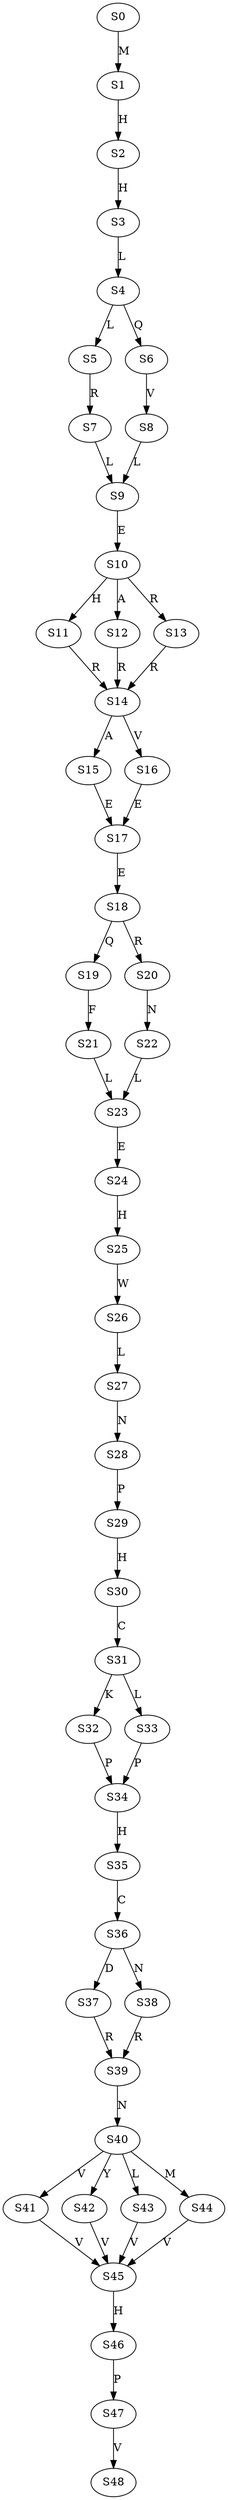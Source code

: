 strict digraph  {
	S0 -> S1 [ label = M ];
	S1 -> S2 [ label = H ];
	S2 -> S3 [ label = H ];
	S3 -> S4 [ label = L ];
	S4 -> S5 [ label = L ];
	S4 -> S6 [ label = Q ];
	S5 -> S7 [ label = R ];
	S6 -> S8 [ label = V ];
	S7 -> S9 [ label = L ];
	S8 -> S9 [ label = L ];
	S9 -> S10 [ label = E ];
	S10 -> S11 [ label = H ];
	S10 -> S12 [ label = A ];
	S10 -> S13 [ label = R ];
	S11 -> S14 [ label = R ];
	S12 -> S14 [ label = R ];
	S13 -> S14 [ label = R ];
	S14 -> S15 [ label = A ];
	S14 -> S16 [ label = V ];
	S15 -> S17 [ label = E ];
	S16 -> S17 [ label = E ];
	S17 -> S18 [ label = E ];
	S18 -> S19 [ label = Q ];
	S18 -> S20 [ label = R ];
	S19 -> S21 [ label = F ];
	S20 -> S22 [ label = N ];
	S21 -> S23 [ label = L ];
	S22 -> S23 [ label = L ];
	S23 -> S24 [ label = E ];
	S24 -> S25 [ label = H ];
	S25 -> S26 [ label = W ];
	S26 -> S27 [ label = L ];
	S27 -> S28 [ label = N ];
	S28 -> S29 [ label = P ];
	S29 -> S30 [ label = H ];
	S30 -> S31 [ label = C ];
	S31 -> S32 [ label = K ];
	S31 -> S33 [ label = L ];
	S32 -> S34 [ label = P ];
	S33 -> S34 [ label = P ];
	S34 -> S35 [ label = H ];
	S35 -> S36 [ label = C ];
	S36 -> S37 [ label = D ];
	S36 -> S38 [ label = N ];
	S37 -> S39 [ label = R ];
	S38 -> S39 [ label = R ];
	S39 -> S40 [ label = N ];
	S40 -> S41 [ label = V ];
	S40 -> S42 [ label = Y ];
	S40 -> S43 [ label = L ];
	S40 -> S44 [ label = M ];
	S41 -> S45 [ label = V ];
	S42 -> S45 [ label = V ];
	S43 -> S45 [ label = V ];
	S44 -> S45 [ label = V ];
	S45 -> S46 [ label = H ];
	S46 -> S47 [ label = P ];
	S47 -> S48 [ label = V ];
}
